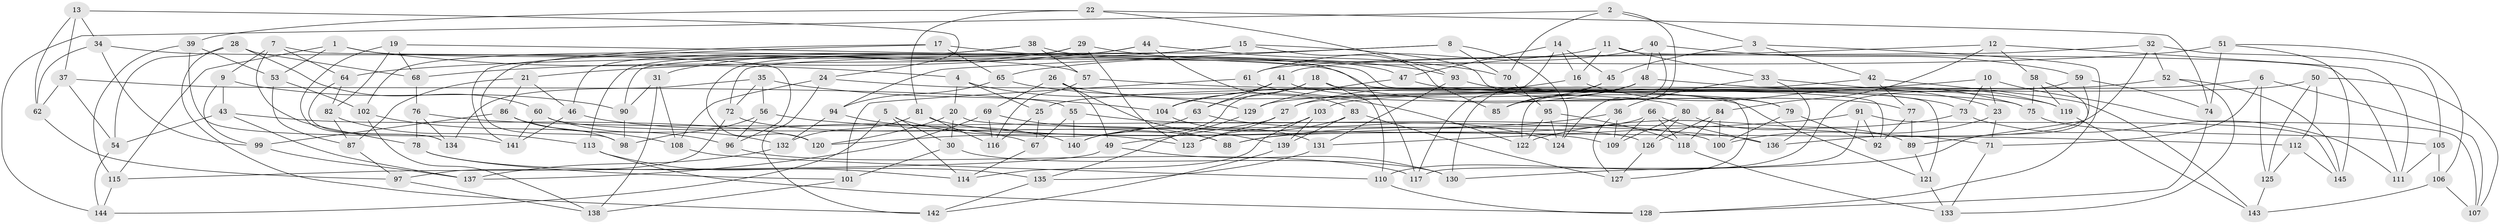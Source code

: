 // coarse degree distribution, {6: 0.5053763440860215, 4: 0.43010752688172044, 3: 0.010752688172043012, 5: 0.053763440860215055}
// Generated by graph-tools (version 1.1) at 2025/42/03/06/25 10:42:18]
// undirected, 145 vertices, 290 edges
graph export_dot {
graph [start="1"]
  node [color=gray90,style=filled];
  1;
  2;
  3;
  4;
  5;
  6;
  7;
  8;
  9;
  10;
  11;
  12;
  13;
  14;
  15;
  16;
  17;
  18;
  19;
  20;
  21;
  22;
  23;
  24;
  25;
  26;
  27;
  28;
  29;
  30;
  31;
  32;
  33;
  34;
  35;
  36;
  37;
  38;
  39;
  40;
  41;
  42;
  43;
  44;
  45;
  46;
  47;
  48;
  49;
  50;
  51;
  52;
  53;
  54;
  55;
  56;
  57;
  58;
  59;
  60;
  61;
  62;
  63;
  64;
  65;
  66;
  67;
  68;
  69;
  70;
  71;
  72;
  73;
  74;
  75;
  76;
  77;
  78;
  79;
  80;
  81;
  82;
  83;
  84;
  85;
  86;
  87;
  88;
  89;
  90;
  91;
  92;
  93;
  94;
  95;
  96;
  97;
  98;
  99;
  100;
  101;
  102;
  103;
  104;
  105;
  106;
  107;
  108;
  109;
  110;
  111;
  112;
  113;
  114;
  115;
  116;
  117;
  118;
  119;
  120;
  121;
  122;
  123;
  124;
  125;
  126;
  127;
  128;
  129;
  130;
  131;
  132;
  133;
  134;
  135;
  136;
  137;
  138;
  139;
  140;
  141;
  142;
  143;
  144;
  145;
  1 -- 115;
  1 -- 4;
  1 -- 92;
  1 -- 53;
  2 -- 3;
  2 -- 124;
  2 -- 144;
  2 -- 70;
  3 -- 128;
  3 -- 45;
  3 -- 42;
  4 -- 129;
  4 -- 20;
  4 -- 25;
  5 -- 144;
  5 -- 30;
  5 -- 123;
  5 -- 114;
  6 -- 25;
  6 -- 125;
  6 -- 107;
  6 -- 71;
  7 -- 9;
  7 -- 78;
  7 -- 64;
  7 -- 96;
  8 -- 124;
  8 -- 90;
  8 -- 94;
  8 -- 70;
  9 -- 99;
  9 -- 43;
  9 -- 90;
  10 -- 23;
  10 -- 73;
  10 -- 107;
  10 -- 27;
  11 -- 111;
  11 -- 16;
  11 -- 33;
  11 -- 65;
  12 -- 84;
  12 -- 111;
  12 -- 58;
  12 -- 61;
  13 -- 37;
  13 -- 34;
  13 -- 62;
  13 -- 24;
  14 -- 16;
  14 -- 117;
  14 -- 45;
  14 -- 47;
  15 -- 72;
  15 -- 79;
  15 -- 85;
  15 -- 21;
  16 -- 27;
  16 -- 23;
  17 -- 65;
  17 -- 47;
  17 -- 98;
  17 -- 141;
  18 -- 110;
  18 -- 63;
  18 -- 127;
  18 -- 140;
  19 -- 121;
  19 -- 134;
  19 -- 68;
  19 -- 82;
  20 -- 120;
  20 -- 30;
  20 -- 112;
  21 -- 86;
  21 -- 46;
  21 -- 87;
  22 -- 93;
  22 -- 81;
  22 -- 74;
  22 -- 39;
  23 -- 71;
  23 -- 100;
  24 -- 108;
  24 -- 80;
  24 -- 142;
  25 -- 116;
  25 -- 67;
  26 -- 139;
  26 -- 69;
  26 -- 49;
  26 -- 121;
  27 -- 123;
  27 -- 49;
  28 -- 142;
  28 -- 68;
  28 -- 60;
  28 -- 54;
  29 -- 102;
  29 -- 93;
  29 -- 31;
  29 -- 123;
  30 -- 101;
  30 -- 130;
  31 -- 108;
  31 -- 138;
  31 -- 90;
  32 -- 41;
  32 -- 105;
  32 -- 52;
  32 -- 136;
  33 -- 36;
  33 -- 119;
  33 -- 136;
  34 -- 62;
  34 -- 57;
  34 -- 99;
  35 -- 134;
  35 -- 56;
  35 -- 104;
  35 -- 72;
  36 -- 127;
  36 -- 88;
  36 -- 109;
  37 -- 55;
  37 -- 54;
  37 -- 62;
  38 -- 46;
  38 -- 117;
  38 -- 113;
  38 -- 57;
  39 -- 141;
  39 -- 53;
  39 -- 115;
  40 -- 61;
  40 -- 59;
  40 -- 85;
  40 -- 48;
  41 -- 63;
  41 -- 104;
  41 -- 79;
  42 -- 122;
  42 -- 143;
  42 -- 77;
  43 -- 120;
  43 -- 54;
  43 -- 137;
  44 -- 120;
  44 -- 68;
  44 -- 83;
  44 -- 70;
  45 -- 85;
  45 -- 130;
  46 -- 141;
  46 -- 67;
  47 -- 73;
  47 -- 129;
  48 -- 85;
  48 -- 75;
  48 -- 104;
  49 -- 115;
  49 -- 130;
  50 -- 107;
  50 -- 112;
  50 -- 103;
  50 -- 125;
  51 -- 74;
  51 -- 64;
  51 -- 145;
  51 -- 106;
  52 -- 145;
  52 -- 129;
  52 -- 133;
  53 -- 87;
  53 -- 102;
  54 -- 144;
  55 -- 100;
  55 -- 140;
  55 -- 67;
  56 -- 71;
  56 -- 98;
  56 -- 96;
  57 -- 75;
  57 -- 116;
  58 -- 119;
  58 -- 130;
  58 -- 75;
  59 -- 74;
  59 -- 89;
  59 -- 110;
  60 -- 132;
  60 -- 126;
  60 -- 141;
  61 -- 77;
  61 -- 101;
  62 -- 97;
  63 -- 124;
  63 -- 120;
  64 -- 134;
  64 -- 82;
  65 -- 94;
  65 -- 122;
  66 -- 136;
  66 -- 88;
  66 -- 109;
  66 -- 118;
  67 -- 114;
  68 -- 76;
  69 -- 116;
  69 -- 88;
  69 -- 137;
  70 -- 95;
  71 -- 133;
  72 -- 88;
  72 -- 97;
  73 -- 111;
  73 -- 122;
  74 -- 128;
  75 -- 105;
  76 -- 136;
  76 -- 134;
  76 -- 78;
  77 -- 89;
  77 -- 92;
  78 -- 135;
  78 -- 101;
  79 -- 100;
  79 -- 92;
  80 -- 126;
  80 -- 109;
  80 -- 89;
  81 -- 116;
  81 -- 109;
  81 -- 132;
  82 -- 113;
  82 -- 87;
  83 -- 140;
  83 -- 127;
  83 -- 139;
  84 -- 100;
  84 -- 126;
  84 -- 118;
  86 -- 99;
  86 -- 96;
  86 -- 98;
  87 -- 97;
  89 -- 121;
  90 -- 98;
  91 -- 117;
  91 -- 145;
  91 -- 131;
  91 -- 92;
  93 -- 119;
  93 -- 131;
  94 -- 140;
  94 -- 132;
  95 -- 118;
  95 -- 122;
  95 -- 124;
  96 -- 117;
  97 -- 138;
  99 -- 137;
  101 -- 138;
  102 -- 138;
  102 -- 108;
  103 -- 123;
  103 -- 114;
  103 -- 139;
  104 -- 131;
  105 -- 106;
  105 -- 111;
  106 -- 107;
  106 -- 143;
  108 -- 110;
  110 -- 128;
  112 -- 125;
  112 -- 145;
  113 -- 128;
  113 -- 114;
  115 -- 144;
  118 -- 133;
  119 -- 143;
  121 -- 133;
  125 -- 143;
  126 -- 127;
  129 -- 135;
  131 -- 135;
  132 -- 137;
  135 -- 142;
  139 -- 142;
}
